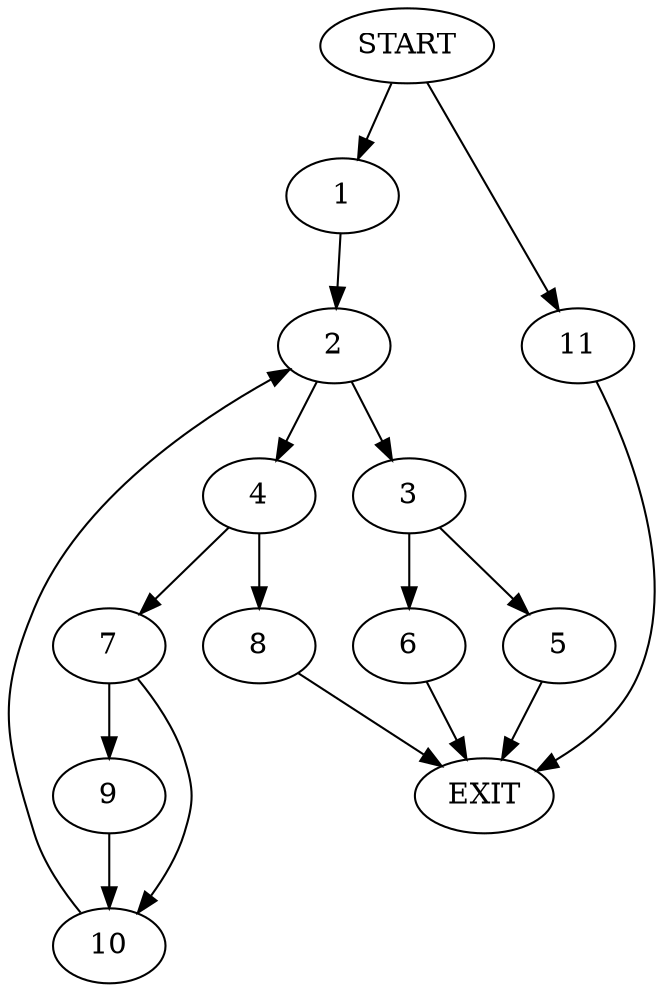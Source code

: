 digraph {
0 [label="START"]
12 [label="EXIT"]
0 -> 1
1 -> 2
2 -> 3
2 -> 4
3 -> 5
3 -> 6
4 -> 7
4 -> 8
8 -> 12
7 -> 9
7 -> 10
9 -> 10
10 -> 2
5 -> 12
6 -> 12
0 -> 11
11 -> 12
}
